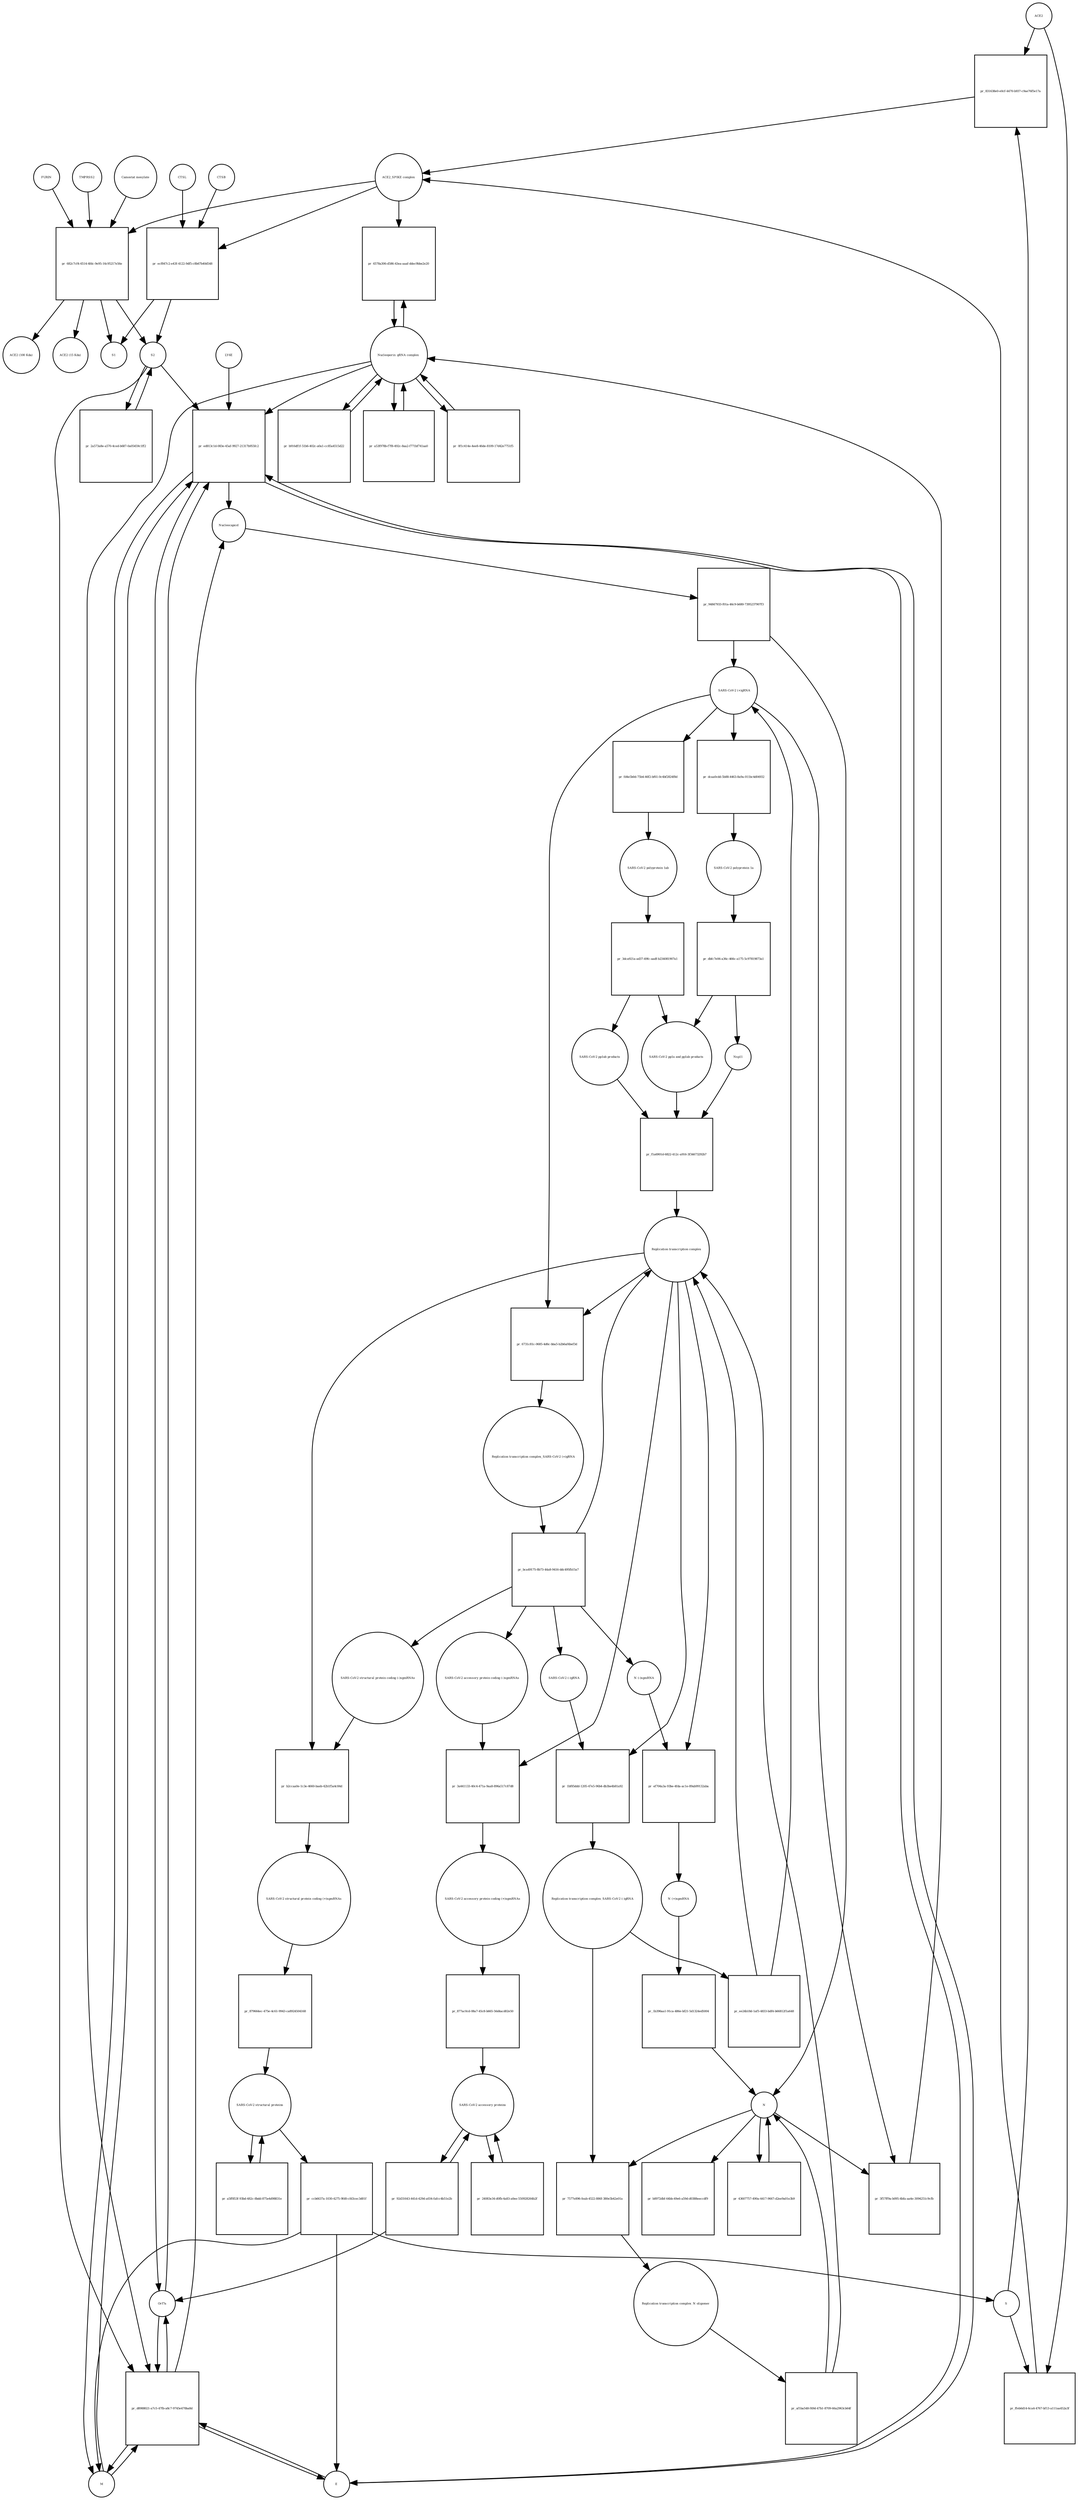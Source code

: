 strict digraph  {
ACE2 [annotation="", bipartite=0, cls=macromolecule, fontsize=4, label=ACE2, shape=circle];
"pr_831638e0-e0cf-4470-b937-c9ae76f5e17a" [annotation="", bipartite=1, cls=process, fontsize=4, label="pr_831638e0-e0cf-4470-b937-c9ae76f5e17a", shape=square];
"ACE2_SPIKE complex" [annotation="", bipartite=0, cls=complex, fontsize=4, label="ACE2_SPIKE complex", shape=circle];
S [annotation="", bipartite=0, cls="macromolecule multimer", fontsize=4, label=S, shape=circle];
"Nucleoporin_gRNA complex " [annotation="", bipartite=0, cls=complex, fontsize=4, label="Nucleoporin_gRNA complex ", shape=circle];
"pr_6578a306-d586-43ea-aaaf-ddec9bbe2e20" [annotation="", bipartite=1, cls=process, fontsize=4, label="pr_6578a306-d586-43ea-aaaf-ddec9bbe2e20", shape=square];
"pr_ecf847c2-e43f-4122-9df5-c8b67b40d548" [annotation="", bipartite=1, cls=process, fontsize=4, label="pr_ecf847c2-e43f-4122-9df5-c8b67b40d548", shape=square];
S2 [annotation="", bipartite=0, cls=macromolecule, fontsize=4, label=S2, shape=circle];
CTSB [annotation="", bipartite=0, cls=macromolecule, fontsize=4, label=CTSB, shape=circle];
CTSL [annotation="", bipartite=0, cls=macromolecule, fontsize=4, label=CTSL, shape=circle];
S1 [annotation="", bipartite=0, cls=macromolecule, fontsize=4, label=S1, shape=circle];
"pr_ffeb6d14-6ca4-4767-bf13-a111aa452a3f" [annotation="", bipartite=1, cls=process, fontsize=4, label="pr_ffeb6d14-6ca4-4767-bf13-a111aa452a3f", shape=square];
"pr_ed813c1d-083e-45af-9927-21317b955fc2" [annotation="", bipartite=1, cls=process, fontsize=4, label="pr_ed813c1d-083e-45af-9927-21317b955fc2", shape=square];
Nucleocapsid [annotation="", bipartite=0, cls=complex, fontsize=4, label=Nucleocapsid, shape=circle];
LY6E [annotation="", bipartite=0, cls=macromolecule, fontsize=4, label=LY6E, shape=circle];
Orf7a [annotation="", bipartite=0, cls=macromolecule, fontsize=4, label=Orf7a, shape=circle];
E [annotation="", bipartite=0, cls=macromolecule, fontsize=4, label=E, shape=circle];
M [annotation="", bipartite=0, cls=macromolecule, fontsize=4, label=M, shape=circle];
"pr_d8988021-a7c5-47fb-a8c7-9745e470ba8d" [annotation="", bipartite=1, cls=process, fontsize=4, label="pr_d8988021-a7c5-47fb-a8c7-9745e470ba8d", shape=square];
"pr_94847933-f01a-46c9-b680-7395237907f3" [annotation="", bipartite=1, cls=process, fontsize=4, label="pr_94847933-f01a-46c9-b680-7395237907f3", shape=square];
" SARS-CoV-2 (+)gRNA" [annotation="", bipartite=0, cls="nucleic acid feature", fontsize=4, label=" SARS-CoV-2 (+)gRNA", shape=circle];
N [annotation="", bipartite=0, cls="macromolecule multimer", fontsize=4, label=N, shape=circle];
"SARS-CoV-2 polyprotein 1ab" [annotation="", bipartite=0, cls=macromolecule, fontsize=4, label="SARS-CoV-2 polyprotein 1ab", shape=circle];
"pr_3dca921a-ad37-49fc-aadf-b234081907a1" [annotation="", bipartite=1, cls=process, fontsize=4, label="pr_3dca921a-ad37-49fc-aadf-b234081907a1", shape=square];
"SARS-CoV-2 pp1a and pp1ab products" [annotation="", bipartite=0, cls=complex, fontsize=4, label="SARS-CoV-2 pp1a and pp1ab products", shape=circle];
"SARS-CoV-2 pp1ab products" [annotation="", bipartite=0, cls=complex, fontsize=4, label="SARS-CoV-2 pp1ab products", shape=circle];
"SARS-CoV-2 polyprotein 1a" [annotation="", bipartite=0, cls=macromolecule, fontsize=4, label="SARS-CoV-2 polyprotein 1a", shape=circle];
"pr_dbfc7e06-a36c-466c-a175-5c97819873a1" [annotation="", bipartite=1, cls=process, fontsize=4, label="pr_dbfc7e06-a36c-466c-a175-5c97819873a1", shape=square];
Nsp11 [annotation="", bipartite=0, cls=macromolecule, fontsize=4, label=Nsp11, shape=circle];
"pr_b916df1f-51b6-402c-a0a1-cc85a4515d22" [annotation="", bipartite=1, cls=process, fontsize=4, label="pr_b916df1f-51b6-402c-a0a1-cc85a4515d22", shape=square];
"pr_a53f978b-f7f8-492c-8aa2-f771bf741aa0" [annotation="", bipartite=1, cls=process, fontsize=4, label="pr_a53f978b-f7f8-492c-8aa2-f771bf741aa0", shape=square];
"SARS-CoV-2 structural proteins" [annotation="", bipartite=0, cls=complex, fontsize=4, label="SARS-CoV-2 structural proteins", shape=circle];
"pr_ccb6637a-1030-4275-9fd0-cfd3cec3d01f" [annotation="", bipartite=1, cls=process, fontsize=4, label="pr_ccb6637a-1030-4275-9fd0-cfd3cec3d01f", shape=square];
"Replication transcription complex_SARS-CoV-2 (-)gRNA" [annotation="", bipartite=0, cls=complex, fontsize=4, label="Replication transcription complex_SARS-CoV-2 (-)gRNA", shape=circle];
"pr_7577e896-feab-4522-886f-380e5b42e01a" [annotation="", bipartite=1, cls=process, fontsize=4, label="pr_7577e896-feab-4522-886f-380e5b42e01a", shape=square];
"Replication transcription complex_N oligomer" [annotation="", bipartite=0, cls=complex, fontsize=4, label="Replication transcription complex_N oligomer", shape=circle];
"pr_b8972dbf-64bb-49e6-a59d-d0388eeccdf9" [annotation="", bipartite=1, cls=process, fontsize=4, label="pr_b8972dbf-64bb-49e6-a59d-d0388eeccdf9", shape=square];
"SARS-CoV-2 accessory proteins" [annotation="", bipartite=0, cls=complex, fontsize=4, label="SARS-CoV-2 accessory proteins", shape=circle];
"pr_24083e34-d0fb-4a83-a0ee-550928264b2f" [annotation="", bipartite=1, cls=process, fontsize=4, label="pr_24083e34-d0fb-4a83-a0ee-550928264b2f", shape=square];
"pr_a5ff853f-93bd-482c-8bdd-875e4d98831e" [annotation="", bipartite=1, cls=process, fontsize=4, label="pr_a5ff853f-93bd-482c-8bdd-875e4d98831e", shape=square];
"pr_af1ba548-f49d-47b1-8709-66a2963cb64f" [annotation="", bipartite=1, cls=process, fontsize=4, label="pr_af1ba548-f49d-47b1-8709-66a2963cb64f", shape=square];
"Replication transcription complex" [annotation="", bipartite=0, cls=complex, fontsize=4, label="Replication transcription complex", shape=circle];
"pr_43607757-490a-4417-9667-d2ee9a01e3b9" [annotation="", bipartite=1, cls=process, fontsize=4, label="pr_43607757-490a-4417-9667-d2ee9a01e3b9", shape=square];
"pr_f1a6901d-6822-412c-a916-3f34673292b7" [annotation="", bipartite=1, cls=process, fontsize=4, label="pr_f1a6901d-6822-412c-a916-3f34673292b7", shape=square];
"SARS-CoV-2 accessory protein coding (-)sgmRNAs" [annotation="", bipartite=0, cls=complex, fontsize=4, label="SARS-CoV-2 accessory protein coding (-)sgmRNAs", shape=circle];
"pr_3a441133-40c4-471a-9aa8-896a517c87d8" [annotation="", bipartite=1, cls=process, fontsize=4, label="pr_3a441133-40c4-471a-9aa8-896a517c87d8", shape=square];
"SARS-CoV-2 accessory protein coding (+)sgmRNAs" [annotation="", bipartite=0, cls=complex, fontsize=4, label="SARS-CoV-2 accessory protein coding (+)sgmRNAs", shape=circle];
"SARS-CoV-2 structural protein coding (-)sgmRNAs" [annotation="", bipartite=0, cls=complex, fontsize=4, label="SARS-CoV-2 structural protein coding (-)sgmRNAs", shape=circle];
"pr_b2ccaa0e-1c3e-4660-baeb-42b1f5a4c84d" [annotation="", bipartite=1, cls=process, fontsize=4, label="pr_b2ccaa0e-1c3e-4660-baeb-42b1f5a4c84d", shape=square];
"SARS-CoV-2 structural protein coding (+)sgmRNAs" [annotation="", bipartite=0, cls=complex, fontsize=4, label="SARS-CoV-2 structural protein coding (+)sgmRNAs", shape=circle];
"N (-)sgmRNA" [annotation="", bipartite=0, cls="nucleic acid feature", fontsize=4, label="N (-)sgmRNA", shape=circle];
"pr_ef704a3a-93be-4fda-ac1e-89ab99132aba" [annotation="", bipartite=1, cls=process, fontsize=4, label="pr_ef704a3a-93be-4fda-ac1e-89ab99132aba", shape=square];
"N (+)sgmRNA" [annotation="", bipartite=0, cls="nucleic acid feature", fontsize=4, label="N (+)sgmRNA", shape=circle];
"pr_1b396aa1-91ca-486e-bf21-5d1324ed5004" [annotation="", bipartite=1, cls=process, fontsize=4, label="pr_1b396aa1-91ca-486e-bf21-5d1324ed5004", shape=square];
"Replication transcription complex_SARS-CoV-2 (+)gRNA" [annotation="", bipartite=0, cls=complex, fontsize=4, label="Replication transcription complex_SARS-CoV-2 (+)gRNA", shape=circle];
"pr_bca49175-8b73-44a8-9416-ddc495fb15a7" [annotation="", bipartite=1, cls=process, fontsize=4, label="pr_bca49175-8b73-44a8-9416-ddc495fb15a7", shape=square];
" SARS-CoV-2 (-)gRNA" [annotation="", bipartite=0, cls="nucleic acid feature", fontsize=4, label=" SARS-CoV-2 (-)gRNA", shape=circle];
"pr_dcaa0cdd-5b88-4463-8a9a-011bc4d04932" [annotation="", bipartite=1, cls=process, fontsize=4, label="pr_dcaa0cdd-5b88-4463-8a9a-011bc4d04932", shape=square];
"pr_fd4e5b0d-75b4-46f2-bf61-0c4bf2824f8d" [annotation="", bipartite=1, cls=process, fontsize=4, label="pr_fd4e5b0d-75b4-46f2-bf61-0c4bf2824f8d", shape=square];
"pr_877ac0cd-08a7-45c8-b665-56d4acd02e50" [annotation="", bipartite=1, cls=process, fontsize=4, label="pr_877ac0cd-08a7-45c8-b665-56d4acd02e50", shape=square];
"pr_879664ec-475e-4c61-9943-ca8924504168" [annotation="", bipartite=1, cls=process, fontsize=4, label="pr_879664ec-475e-4c61-9943-ca8924504168", shape=square];
"pr_1bf85ddd-1205-47e5-96b4-db3be4b81a92" [annotation="", bipartite=1, cls=process, fontsize=4, label="pr_1bf85ddd-1205-47e5-96b4-db3be4b81a92", shape=square];
"pr_3f57ff9a-b095-4bfa-aa4e-3094251c9cfb" [annotation="", bipartite=1, cls=process, fontsize=4, label="pr_3f57ff9a-b095-4bfa-aa4e-3094251c9cfb", shape=square];
"pr_0f1c414e-4ee8-46de-8109-17d42e7751f5" [annotation="", bipartite=1, cls=process, fontsize=4, label="pr_0f1c414e-4ee8-46de-8109-17d42e7751f5", shape=square];
"pr_92d31643-441d-429d-a034-fafcc4b51e2b" [annotation="", bipartite=1, cls=process, fontsize=4, label="pr_92d31643-441d-429d-a034-fafcc4b51e2b", shape=square];
"pr_682c7cf4-6514-4fdc-9e95-16c95217e56e" [annotation="", bipartite=1, cls=process, fontsize=4, label="pr_682c7cf4-6514-4fdc-9e95-16c95217e56e", shape=square];
FURIN [annotation="", bipartite=0, cls=macromolecule, fontsize=4, label=FURIN, shape=circle];
TMPRSS2 [annotation="", bipartite=0, cls=macromolecule, fontsize=4, label=TMPRSS2, shape=circle];
"Camostat mesylate" [annotation="urn_miriam_pubchem.compound_2536", bipartite=0, cls="simple chemical", fontsize=4, label="Camostat mesylate", shape=circle];
"ACE2 (100 Kda)" [annotation="", bipartite=0, cls=macromolecule, fontsize=4, label="ACE2 (100 Kda)", shape=circle];
"ACE2 (15 Kda)" [annotation="", bipartite=0, cls=macromolecule, fontsize=4, label="ACE2 (15 Kda)", shape=circle];
"pr_2a573a8e-a570-4ced-b687-0a05459c1ff2" [annotation="", bipartite=1, cls=process, fontsize=4, label="pr_2a573a8e-a570-4ced-b687-0a05459c1ff2", shape=square];
"pr_6731c81c-0685-4d6c-bba5-b2b6af4bef3d" [annotation="", bipartite=1, cls=process, fontsize=4, label="pr_6731c81c-0685-4d6c-bba5-b2b6af4bef3d", shape=square];
"pr_ee24b18d-1af5-4833-bdf4-b66812f1a648" [annotation="", bipartite=1, cls=process, fontsize=4, label="pr_ee24b18d-1af5-4833-bdf4-b66812f1a648", shape=square];
ACE2 -> "pr_831638e0-e0cf-4470-b937-c9ae76f5e17a"  [annotation="", interaction_type=consumption];
ACE2 -> "pr_ffeb6d14-6ca4-4767-bf13-a111aa452a3f"  [annotation="", interaction_type=consumption];
"pr_831638e0-e0cf-4470-b937-c9ae76f5e17a" -> "ACE2_SPIKE complex"  [annotation="", interaction_type=production];
"ACE2_SPIKE complex" -> "pr_6578a306-d586-43ea-aaaf-ddec9bbe2e20"  [annotation="urn_miriam_pubmed_32142651|urn_miriam_pubmed_32094589", interaction_type=stimulation];
"ACE2_SPIKE complex" -> "pr_ecf847c2-e43f-4122-9df5-c8b67b40d548"  [annotation="", interaction_type=consumption];
"ACE2_SPIKE complex" -> "pr_682c7cf4-6514-4fdc-9e95-16c95217e56e"  [annotation="", interaction_type=consumption];
S -> "pr_831638e0-e0cf-4470-b937-c9ae76f5e17a"  [annotation="", interaction_type=consumption];
S -> "pr_ffeb6d14-6ca4-4767-bf13-a111aa452a3f"  [annotation="", interaction_type=consumption];
"Nucleoporin_gRNA complex " -> "pr_6578a306-d586-43ea-aaaf-ddec9bbe2e20"  [annotation="", interaction_type=consumption];
"Nucleoporin_gRNA complex " -> "pr_ed813c1d-083e-45af-9927-21317b955fc2"  [annotation="", interaction_type=consumption];
"Nucleoporin_gRNA complex " -> "pr_d8988021-a7c5-47fb-a8c7-9745e470ba8d"  [annotation="", interaction_type=consumption];
"Nucleoporin_gRNA complex " -> "pr_b916df1f-51b6-402c-a0a1-cc85a4515d22"  [annotation="", interaction_type=consumption];
"Nucleoporin_gRNA complex " -> "pr_a53f978b-f7f8-492c-8aa2-f771bf741aa0"  [annotation="", interaction_type=consumption];
"Nucleoporin_gRNA complex " -> "pr_0f1c414e-4ee8-46de-8109-17d42e7751f5"  [annotation="", interaction_type=consumption];
"pr_6578a306-d586-43ea-aaaf-ddec9bbe2e20" -> "Nucleoporin_gRNA complex "  [annotation="", interaction_type=production];
"pr_ecf847c2-e43f-4122-9df5-c8b67b40d548" -> S2  [annotation="", interaction_type=production];
"pr_ecf847c2-e43f-4122-9df5-c8b67b40d548" -> S1  [annotation="", interaction_type=production];
S2 -> "pr_ed813c1d-083e-45af-9927-21317b955fc2"  [annotation="urn_miriam_doi_10.1101%2F2020.03.05.979260|urn_miriam_doi_10.1101%2F2020.04.02.021469", interaction_type=stimulation];
S2 -> "pr_d8988021-a7c5-47fb-a8c7-9745e470ba8d"  [annotation="", interaction_type=stimulation];
S2 -> "pr_2a573a8e-a570-4ced-b687-0a05459c1ff2"  [annotation="", interaction_type=consumption];
CTSB -> "pr_ecf847c2-e43f-4122-9df5-c8b67b40d548"  [annotation=urn_miriam_pubmed_32142651, interaction_type=catalysis];
CTSL -> "pr_ecf847c2-e43f-4122-9df5-c8b67b40d548"  [annotation=urn_miriam_pubmed_32142651, interaction_type=catalysis];
"pr_ffeb6d14-6ca4-4767-bf13-a111aa452a3f" -> "ACE2_SPIKE complex"  [annotation="", interaction_type=production];
"pr_ed813c1d-083e-45af-9927-21317b955fc2" -> Nucleocapsid  [annotation="", interaction_type=production];
"pr_ed813c1d-083e-45af-9927-21317b955fc2" -> Orf7a  [annotation="", interaction_type=production];
"pr_ed813c1d-083e-45af-9927-21317b955fc2" -> E  [annotation="", interaction_type=production];
"pr_ed813c1d-083e-45af-9927-21317b955fc2" -> M  [annotation="", interaction_type=production];
Nucleocapsid -> "pr_94847933-f01a-46c9-b680-7395237907f3"  [annotation="", interaction_type=consumption];
LY6E -> "pr_ed813c1d-083e-45af-9927-21317b955fc2"  [annotation="urn_miriam_doi_10.1101%2F2020.03.05.979260|urn_miriam_doi_10.1101%2F2020.04.02.021469", interaction_type=inhibition];
Orf7a -> "pr_ed813c1d-083e-45af-9927-21317b955fc2"  [annotation="", interaction_type=consumption];
Orf7a -> "pr_d8988021-a7c5-47fb-a8c7-9745e470ba8d"  [annotation="", interaction_type=consumption];
E -> "pr_ed813c1d-083e-45af-9927-21317b955fc2"  [annotation="", interaction_type=consumption];
E -> "pr_d8988021-a7c5-47fb-a8c7-9745e470ba8d"  [annotation="", interaction_type=consumption];
M -> "pr_ed813c1d-083e-45af-9927-21317b955fc2"  [annotation="", interaction_type=consumption];
M -> "pr_d8988021-a7c5-47fb-a8c7-9745e470ba8d"  [annotation="", interaction_type=consumption];
"pr_d8988021-a7c5-47fb-a8c7-9745e470ba8d" -> Nucleocapsid  [annotation="", interaction_type=production];
"pr_d8988021-a7c5-47fb-a8c7-9745e470ba8d" -> E  [annotation="", interaction_type=production];
"pr_d8988021-a7c5-47fb-a8c7-9745e470ba8d" -> M  [annotation="", interaction_type=production];
"pr_d8988021-a7c5-47fb-a8c7-9745e470ba8d" -> Orf7a  [annotation="", interaction_type=production];
"pr_94847933-f01a-46c9-b680-7395237907f3" -> " SARS-CoV-2 (+)gRNA"  [annotation="", interaction_type=production];
"pr_94847933-f01a-46c9-b680-7395237907f3" -> N  [annotation="", interaction_type=production];
" SARS-CoV-2 (+)gRNA" -> "pr_dcaa0cdd-5b88-4463-8a9a-011bc4d04932"  [annotation="", interaction_type=consumption];
" SARS-CoV-2 (+)gRNA" -> "pr_fd4e5b0d-75b4-46f2-bf61-0c4bf2824f8d"  [annotation="", interaction_type=consumption];
" SARS-CoV-2 (+)gRNA" -> "pr_3f57ff9a-b095-4bfa-aa4e-3094251c9cfb"  [annotation="", interaction_type=consumption];
" SARS-CoV-2 (+)gRNA" -> "pr_6731c81c-0685-4d6c-bba5-b2b6af4bef3d"  [annotation="", interaction_type=consumption];
N -> "pr_7577e896-feab-4522-886f-380e5b42e01a"  [annotation="", interaction_type=consumption];
N -> "pr_b8972dbf-64bb-49e6-a59d-d0388eeccdf9"  [annotation="", interaction_type=consumption];
N -> "pr_43607757-490a-4417-9667-d2ee9a01e3b9"  [annotation="", interaction_type=consumption];
N -> "pr_3f57ff9a-b095-4bfa-aa4e-3094251c9cfb"  [annotation="", interaction_type=consumption];
"SARS-CoV-2 polyprotein 1ab" -> "pr_3dca921a-ad37-49fc-aadf-b234081907a1"  [annotation=urn_miriam_pubmed_31226023, interaction_type=catalysis];
"pr_3dca921a-ad37-49fc-aadf-b234081907a1" -> "SARS-CoV-2 pp1a and pp1ab products"  [annotation="", interaction_type=production];
"pr_3dca921a-ad37-49fc-aadf-b234081907a1" -> "SARS-CoV-2 pp1ab products"  [annotation="", interaction_type=production];
"SARS-CoV-2 pp1a and pp1ab products" -> "pr_f1a6901d-6822-412c-a916-3f34673292b7"  [annotation="", interaction_type=consumption];
"SARS-CoV-2 pp1ab products" -> "pr_f1a6901d-6822-412c-a916-3f34673292b7"  [annotation="", interaction_type=consumption];
"SARS-CoV-2 polyprotein 1a" -> "pr_dbfc7e06-a36c-466c-a175-5c97819873a1"  [annotation=urn_miriam_pubmed_31226023, interaction_type=catalysis];
"pr_dbfc7e06-a36c-466c-a175-5c97819873a1" -> "SARS-CoV-2 pp1a and pp1ab products"  [annotation="", interaction_type=production];
"pr_dbfc7e06-a36c-466c-a175-5c97819873a1" -> Nsp11  [annotation="", interaction_type=production];
Nsp11 -> "pr_f1a6901d-6822-412c-a916-3f34673292b7"  [annotation="", interaction_type=consumption];
"pr_b916df1f-51b6-402c-a0a1-cc85a4515d22" -> "Nucleoporin_gRNA complex "  [annotation="", interaction_type=production];
"pr_a53f978b-f7f8-492c-8aa2-f771bf741aa0" -> "Nucleoporin_gRNA complex "  [annotation="", interaction_type=production];
"SARS-CoV-2 structural proteins" -> "pr_ccb6637a-1030-4275-9fd0-cfd3cec3d01f"  [annotation="", interaction_type=consumption];
"SARS-CoV-2 structural proteins" -> "pr_a5ff853f-93bd-482c-8bdd-875e4d98831e"  [annotation="", interaction_type=consumption];
"pr_ccb6637a-1030-4275-9fd0-cfd3cec3d01f" -> M  [annotation="", interaction_type=production];
"pr_ccb6637a-1030-4275-9fd0-cfd3cec3d01f" -> E  [annotation="", interaction_type=production];
"pr_ccb6637a-1030-4275-9fd0-cfd3cec3d01f" -> S  [annotation="", interaction_type=production];
"Replication transcription complex_SARS-CoV-2 (-)gRNA" -> "pr_7577e896-feab-4522-886f-380e5b42e01a"  [annotation="", interaction_type=consumption];
"Replication transcription complex_SARS-CoV-2 (-)gRNA" -> "pr_ee24b18d-1af5-4833-bdf4-b66812f1a648"  [annotation="", interaction_type=consumption];
"pr_7577e896-feab-4522-886f-380e5b42e01a" -> "Replication transcription complex_N oligomer"  [annotation="", interaction_type=production];
"Replication transcription complex_N oligomer" -> "pr_af1ba548-f49d-47b1-8709-66a2963cb64f"  [annotation="", interaction_type=consumption];
"SARS-CoV-2 accessory proteins" -> "pr_24083e34-d0fb-4a83-a0ee-550928264b2f"  [annotation="", interaction_type=consumption];
"SARS-CoV-2 accessory proteins" -> "pr_92d31643-441d-429d-a034-fafcc4b51e2b"  [annotation="", interaction_type=consumption];
"pr_24083e34-d0fb-4a83-a0ee-550928264b2f" -> "SARS-CoV-2 accessory proteins"  [annotation="", interaction_type=production];
"pr_a5ff853f-93bd-482c-8bdd-875e4d98831e" -> "SARS-CoV-2 structural proteins"  [annotation="", interaction_type=production];
"pr_af1ba548-f49d-47b1-8709-66a2963cb64f" -> "Replication transcription complex"  [annotation="", interaction_type=production];
"pr_af1ba548-f49d-47b1-8709-66a2963cb64f" -> N  [annotation="", interaction_type=production];
"Replication transcription complex" -> "pr_3a441133-40c4-471a-9aa8-896a517c87d8"  [annotation="", interaction_type="necessary stimulation"];
"Replication transcription complex" -> "pr_b2ccaa0e-1c3e-4660-baeb-42b1f5a4c84d"  [annotation="", interaction_type="necessary stimulation"];
"Replication transcription complex" -> "pr_ef704a3a-93be-4fda-ac1e-89ab99132aba"  [annotation="", interaction_type="necessary stimulation"];
"Replication transcription complex" -> "pr_1bf85ddd-1205-47e5-96b4-db3be4b81a92"  [annotation="", interaction_type=consumption];
"Replication transcription complex" -> "pr_6731c81c-0685-4d6c-bba5-b2b6af4bef3d"  [annotation="", interaction_type=consumption];
"pr_43607757-490a-4417-9667-d2ee9a01e3b9" -> N  [annotation="", interaction_type=production];
"pr_f1a6901d-6822-412c-a916-3f34673292b7" -> "Replication transcription complex"  [annotation="", interaction_type=production];
"SARS-CoV-2 accessory protein coding (-)sgmRNAs" -> "pr_3a441133-40c4-471a-9aa8-896a517c87d8"  [annotation="", interaction_type=consumption];
"pr_3a441133-40c4-471a-9aa8-896a517c87d8" -> "SARS-CoV-2 accessory protein coding (+)sgmRNAs"  [annotation="", interaction_type=production];
"SARS-CoV-2 accessory protein coding (+)sgmRNAs" -> "pr_877ac0cd-08a7-45c8-b665-56d4acd02e50"  [annotation="", interaction_type=consumption];
"SARS-CoV-2 structural protein coding (-)sgmRNAs" -> "pr_b2ccaa0e-1c3e-4660-baeb-42b1f5a4c84d"  [annotation="", interaction_type=consumption];
"pr_b2ccaa0e-1c3e-4660-baeb-42b1f5a4c84d" -> "SARS-CoV-2 structural protein coding (+)sgmRNAs"  [annotation="", interaction_type=production];
"SARS-CoV-2 structural protein coding (+)sgmRNAs" -> "pr_879664ec-475e-4c61-9943-ca8924504168"  [annotation="", interaction_type=consumption];
"N (-)sgmRNA" -> "pr_ef704a3a-93be-4fda-ac1e-89ab99132aba"  [annotation="", interaction_type=consumption];
"pr_ef704a3a-93be-4fda-ac1e-89ab99132aba" -> "N (+)sgmRNA"  [annotation="", interaction_type=production];
"N (+)sgmRNA" -> "pr_1b396aa1-91ca-486e-bf21-5d1324ed5004"  [annotation="", interaction_type=consumption];
"pr_1b396aa1-91ca-486e-bf21-5d1324ed5004" -> N  [annotation="", interaction_type=production];
"Replication transcription complex_SARS-CoV-2 (+)gRNA" -> "pr_bca49175-8b73-44a8-9416-ddc495fb15a7"  [annotation="", interaction_type=consumption];
"pr_bca49175-8b73-44a8-9416-ddc495fb15a7" -> " SARS-CoV-2 (-)gRNA"  [annotation="", interaction_type=production];
"pr_bca49175-8b73-44a8-9416-ddc495fb15a7" -> "SARS-CoV-2 accessory protein coding (-)sgmRNAs"  [annotation="", interaction_type=production];
"pr_bca49175-8b73-44a8-9416-ddc495fb15a7" -> "SARS-CoV-2 structural protein coding (-)sgmRNAs"  [annotation="", interaction_type=production];
"pr_bca49175-8b73-44a8-9416-ddc495fb15a7" -> "N (-)sgmRNA"  [annotation="", interaction_type=production];
"pr_bca49175-8b73-44a8-9416-ddc495fb15a7" -> "Replication transcription complex"  [annotation="", interaction_type=production];
" SARS-CoV-2 (-)gRNA" -> "pr_1bf85ddd-1205-47e5-96b4-db3be4b81a92"  [annotation="", interaction_type=consumption];
"pr_dcaa0cdd-5b88-4463-8a9a-011bc4d04932" -> "SARS-CoV-2 polyprotein 1a"  [annotation="", interaction_type=production];
"pr_fd4e5b0d-75b4-46f2-bf61-0c4bf2824f8d" -> "SARS-CoV-2 polyprotein 1ab"  [annotation="", interaction_type=production];
"pr_877ac0cd-08a7-45c8-b665-56d4acd02e50" -> "SARS-CoV-2 accessory proteins"  [annotation="", interaction_type=production];
"pr_879664ec-475e-4c61-9943-ca8924504168" -> "SARS-CoV-2 structural proteins"  [annotation="", interaction_type=production];
"pr_1bf85ddd-1205-47e5-96b4-db3be4b81a92" -> "Replication transcription complex_SARS-CoV-2 (-)gRNA"  [annotation="", interaction_type=production];
"pr_3f57ff9a-b095-4bfa-aa4e-3094251c9cfb" -> "Nucleoporin_gRNA complex "  [annotation="", interaction_type=production];
"pr_0f1c414e-4ee8-46de-8109-17d42e7751f5" -> "Nucleoporin_gRNA complex "  [annotation="", interaction_type=production];
"pr_92d31643-441d-429d-a034-fafcc4b51e2b" -> "SARS-CoV-2 accessory proteins"  [annotation="", interaction_type=production];
"pr_92d31643-441d-429d-a034-fafcc4b51e2b" -> Orf7a  [annotation="", interaction_type=production];
"pr_682c7cf4-6514-4fdc-9e95-16c95217e56e" -> S2  [annotation="", interaction_type=production];
"pr_682c7cf4-6514-4fdc-9e95-16c95217e56e" -> "ACE2 (100 Kda)"  [annotation="", interaction_type=production];
"pr_682c7cf4-6514-4fdc-9e95-16c95217e56e" -> S1  [annotation="", interaction_type=production];
"pr_682c7cf4-6514-4fdc-9e95-16c95217e56e" -> "ACE2 (15 Kda)"  [annotation="", interaction_type=production];
FURIN -> "pr_682c7cf4-6514-4fdc-9e95-16c95217e56e"  [annotation="", interaction_type=catalysis];
TMPRSS2 -> "pr_682c7cf4-6514-4fdc-9e95-16c95217e56e"  [annotation="", interaction_type=catalysis];
"Camostat mesylate" -> "pr_682c7cf4-6514-4fdc-9e95-16c95217e56e"  [annotation="", interaction_type=inhibition];
"pr_2a573a8e-a570-4ced-b687-0a05459c1ff2" -> S2  [annotation="", interaction_type=production];
"pr_6731c81c-0685-4d6c-bba5-b2b6af4bef3d" -> "Replication transcription complex_SARS-CoV-2 (+)gRNA"  [annotation="", interaction_type=production];
"pr_ee24b18d-1af5-4833-bdf4-b66812f1a648" -> " SARS-CoV-2 (+)gRNA"  [annotation="", interaction_type=production];
"pr_ee24b18d-1af5-4833-bdf4-b66812f1a648" -> "Replication transcription complex"  [annotation="", interaction_type=production];
}
